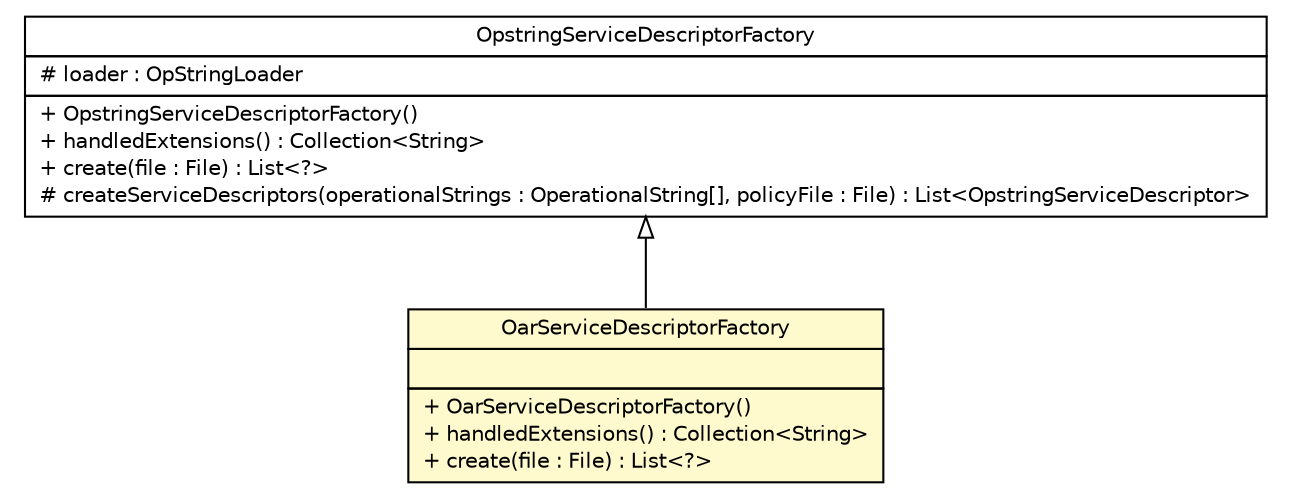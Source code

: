#!/usr/local/bin/dot
#
# Class diagram 
# Generated by UMLGraph version R5_6 (http://www.umlgraph.org/)
#

digraph G {
	edge [fontname="Helvetica",fontsize=10,labelfontname="Helvetica",labelfontsize=10];
	node [fontname="Helvetica",fontsize=10,shape=plaintext];
	nodesep=0.25;
	ranksep=0.5;
	// sorcer.boot.OpstringServiceDescriptorFactory
	c359701 [label=<<table title="sorcer.boot.OpstringServiceDescriptorFactory" border="0" cellborder="1" cellspacing="0" cellpadding="2" port="p" href="./OpstringServiceDescriptorFactory.html">
		<tr><td><table border="0" cellspacing="0" cellpadding="1">
<tr><td align="center" balign="center"> OpstringServiceDescriptorFactory </td></tr>
		</table></td></tr>
		<tr><td><table border="0" cellspacing="0" cellpadding="1">
<tr><td align="left" balign="left"> # loader : OpStringLoader </td></tr>
		</table></td></tr>
		<tr><td><table border="0" cellspacing="0" cellpadding="1">
<tr><td align="left" balign="left"> + OpstringServiceDescriptorFactory() </td></tr>
<tr><td align="left" balign="left"> + handledExtensions() : Collection&lt;String&gt; </td></tr>
<tr><td align="left" balign="left"> + create(file : File) : List&lt;?&gt; </td></tr>
<tr><td align="left" balign="left"> # createServiceDescriptors(operationalStrings : OperationalString[], policyFile : File) : List&lt;OpstringServiceDescriptor&gt; </td></tr>
		</table></td></tr>
		</table>>, URL="./OpstringServiceDescriptorFactory.html", fontname="Helvetica", fontcolor="black", fontsize=10.0];
	// sorcer.boot.OarServiceDescriptorFactory
	c359702 [label=<<table title="sorcer.boot.OarServiceDescriptorFactory" border="0" cellborder="1" cellspacing="0" cellpadding="2" port="p" bgcolor="lemonChiffon" href="./OarServiceDescriptorFactory.html">
		<tr><td><table border="0" cellspacing="0" cellpadding="1">
<tr><td align="center" balign="center"> OarServiceDescriptorFactory </td></tr>
		</table></td></tr>
		<tr><td><table border="0" cellspacing="0" cellpadding="1">
<tr><td align="left" balign="left">  </td></tr>
		</table></td></tr>
		<tr><td><table border="0" cellspacing="0" cellpadding="1">
<tr><td align="left" balign="left"> + OarServiceDescriptorFactory() </td></tr>
<tr><td align="left" balign="left"> + handledExtensions() : Collection&lt;String&gt; </td></tr>
<tr><td align="left" balign="left"> + create(file : File) : List&lt;?&gt; </td></tr>
		</table></td></tr>
		</table>>, URL="./OarServiceDescriptorFactory.html", fontname="Helvetica", fontcolor="black", fontsize=10.0];
	//sorcer.boot.OarServiceDescriptorFactory extends sorcer.boot.OpstringServiceDescriptorFactory
	c359701:p -> c359702:p [dir=back,arrowtail=empty];
}

